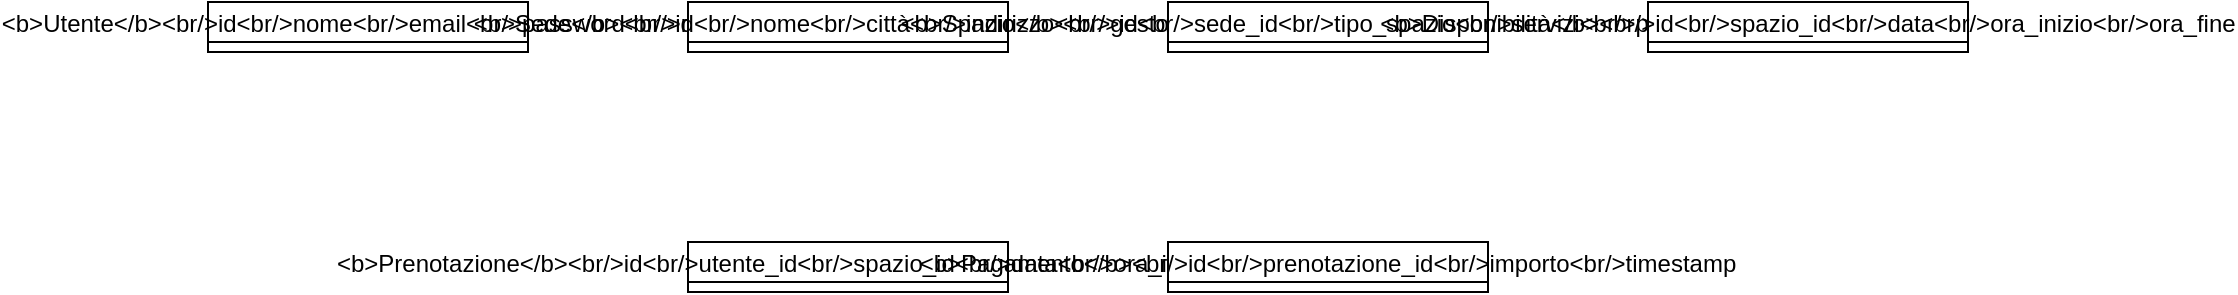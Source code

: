 <?xml version="1.0" ?>
<mxfile>
  <diagram name="ER Diagram">
    <mxGraphModel>
      <root>
        <mxCell id="0"/>
        <mxCell id="1" parent="0"/>
        <mxCell id="2" value="&lt;b&gt;Utente&lt;/b&gt;&lt;br/&gt;id&lt;br/&gt;nome&lt;br/&gt;email&lt;br/&gt;password&lt;br/&gt;ruolo" style="shape=swimlane;startSize=20;" vertex="1" parent="1">
          <mxGeometry x="40" y="40" width="160" height="25" as="geometry"/>
        </mxCell>
        <mxCell id="3" value="&lt;b&gt;Sede&lt;/b&gt;&lt;br/&gt;id&lt;br/&gt;nome&lt;br/&gt;città&lt;br/&gt;indirizzo&lt;br/&gt;gestore_id" style="shape=swimlane;startSize=20;" vertex="1" parent="1">
          <mxGeometry x="280" y="40" width="160" height="25" as="geometry"/>
        </mxCell>
        <mxCell id="4" value="&lt;b&gt;Spazio&lt;/b&gt;&lt;br/&gt;id&lt;br/&gt;sede_id&lt;br/&gt;tipo_spazio&lt;br/&gt;servizi&lt;br/&gt;prezzo_ora" style="shape=swimlane;startSize=20;" vertex="1" parent="1">
          <mxGeometry x="520" y="40" width="160" height="25" as="geometry"/>
        </mxCell>
        <mxCell id="5" value="&lt;b&gt;Disponibilità&lt;/b&gt;&lt;br/&gt;id&lt;br/&gt;spazio_id&lt;br/&gt;data&lt;br/&gt;ora_inizio&lt;br/&gt;ora_fine" style="shape=swimlane;startSize=20;" vertex="1" parent="1">
          <mxGeometry x="760" y="40" width="160" height="25" as="geometry"/>
        </mxCell>
        <mxCell id="6" value="&lt;b&gt;Prenotazione&lt;/b&gt;&lt;br/&gt;id&lt;br/&gt;utente_id&lt;br/&gt;spazio_id&lt;br/&gt;data&lt;br/&gt;ora_inizio&lt;br/&gt;ora_fine" style="shape=swimlane;startSize=20;" vertex="1" parent="1">
          <mxGeometry x="280" y="160" width="160" height="25" as="geometry"/>
        </mxCell>
        <mxCell id="7" value="&lt;b&gt;Pagamento&lt;/b&gt;&lt;br/&gt;id&lt;br/&gt;prenotazione_id&lt;br/&gt;importo&lt;br/&gt;timestamp" style="shape=swimlane;startSize=20;" vertex="1" parent="1">
          <mxGeometry x="520" y="160" width="160" height="25" as="geometry"/>
        </mxCell>
      </root>
    </mxGraphModel>
  </diagram>
</mxfile>
